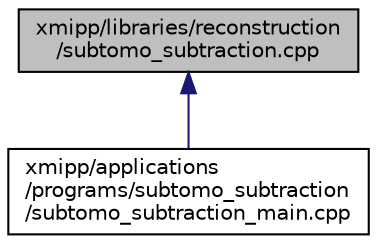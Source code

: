 digraph "xmipp/libraries/reconstruction/subtomo_subtraction.cpp"
{
  edge [fontname="Helvetica",fontsize="10",labelfontname="Helvetica",labelfontsize="10"];
  node [fontname="Helvetica",fontsize="10",shape=record];
  Node102 [label="xmipp/libraries/reconstruction\l/subtomo_subtraction.cpp",height=0.2,width=0.4,color="black", fillcolor="grey75", style="filled", fontcolor="black"];
  Node102 -> Node103 [dir="back",color="midnightblue",fontsize="10",style="solid",fontname="Helvetica"];
  Node103 [label="xmipp/applications\l/programs/subtomo_subtraction\l/subtomo_subtraction_main.cpp",height=0.2,width=0.4,color="black", fillcolor="white", style="filled",URL="$subtomo__subtraction__main_8cpp.html"];
}
